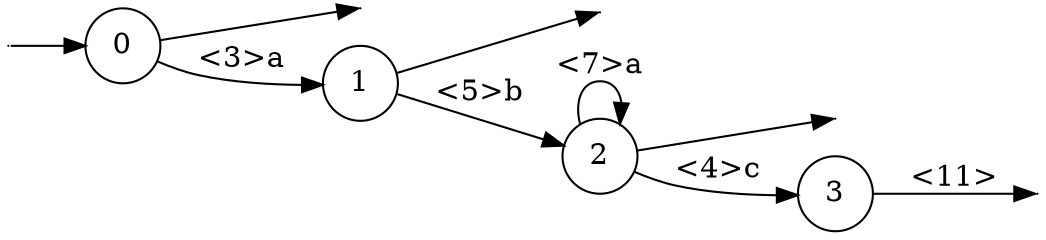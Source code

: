 digraph
{
  vcsn_context = "lal_char(abc)_z"
  rankdir = LR
  {
    node [shape = point, width = 0]
    I0
    F0
    F1
    F2
    F3
  }
  {
    node [shape = circle]
    0
    1
    2
    3
  }
  I0 -> 0
  0 -> F0
  0 -> 1 [label = "<3>a"]
  1 -> F1
  1 -> 2 [label = "<5>b"]
  2 -> F2
  2 -> 2 [label = "<7>a"]
  2 -> 3 [label = "<4>c"]
  3 -> F3 [label = "<11>"]
}